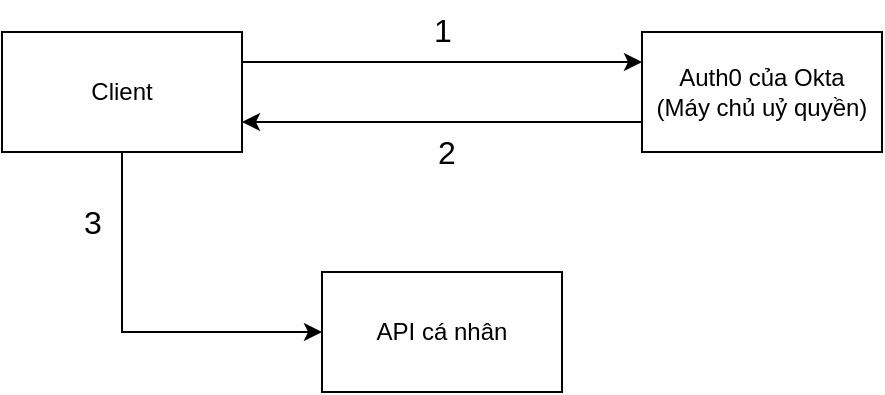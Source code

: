 <mxfile version="26.2.2">
  <diagram name="Page-1" id="hNcaDae6IND89epAfZUG">
    <mxGraphModel dx="1428" dy="849" grid="1" gridSize="10" guides="1" tooltips="1" connect="1" arrows="1" fold="1" page="1" pageScale="1" pageWidth="827" pageHeight="1169" math="0" shadow="0">
      <root>
        <mxCell id="0" />
        <mxCell id="1" parent="0" />
        <mxCell id="3V7Fx5w4a_Ztlf8b_gAw-4" style="edgeStyle=orthogonalEdgeStyle;rounded=0;orthogonalLoop=1;jettySize=auto;html=1;exitX=1;exitY=0.25;exitDx=0;exitDy=0;entryX=0;entryY=0.25;entryDx=0;entryDy=0;" edge="1" parent="1" source="3V7Fx5w4a_Ztlf8b_gAw-1" target="3V7Fx5w4a_Ztlf8b_gAw-2">
          <mxGeometry relative="1" as="geometry" />
        </mxCell>
        <mxCell id="3V7Fx5w4a_Ztlf8b_gAw-6" style="edgeStyle=orthogonalEdgeStyle;rounded=0;orthogonalLoop=1;jettySize=auto;html=1;exitX=0.5;exitY=1;exitDx=0;exitDy=0;entryX=0;entryY=0.5;entryDx=0;entryDy=0;" edge="1" parent="1" source="3V7Fx5w4a_Ztlf8b_gAw-1" target="3V7Fx5w4a_Ztlf8b_gAw-3">
          <mxGeometry relative="1" as="geometry" />
        </mxCell>
        <mxCell id="3V7Fx5w4a_Ztlf8b_gAw-1" value="Client" style="rounded=0;whiteSpace=wrap;html=1;" vertex="1" parent="1">
          <mxGeometry x="110" y="200" width="120" height="60" as="geometry" />
        </mxCell>
        <mxCell id="3V7Fx5w4a_Ztlf8b_gAw-5" style="edgeStyle=orthogonalEdgeStyle;rounded=0;orthogonalLoop=1;jettySize=auto;html=1;exitX=0;exitY=0.75;exitDx=0;exitDy=0;entryX=1;entryY=0.75;entryDx=0;entryDy=0;" edge="1" parent="1" source="3V7Fx5w4a_Ztlf8b_gAw-2" target="3V7Fx5w4a_Ztlf8b_gAw-1">
          <mxGeometry relative="1" as="geometry" />
        </mxCell>
        <mxCell id="3V7Fx5w4a_Ztlf8b_gAw-2" value="Auth0 của Okta&lt;div&gt;(Máy chủ uỷ quyền)&lt;/div&gt;" style="rounded=0;whiteSpace=wrap;html=1;" vertex="1" parent="1">
          <mxGeometry x="430" y="200" width="120" height="60" as="geometry" />
        </mxCell>
        <mxCell id="3V7Fx5w4a_Ztlf8b_gAw-3" value="API cá nhân" style="rounded=0;whiteSpace=wrap;html=1;" vertex="1" parent="1">
          <mxGeometry x="270" y="320" width="120" height="60" as="geometry" />
        </mxCell>
        <mxCell id="3V7Fx5w4a_Ztlf8b_gAw-7" value="1" style="text;html=1;align=center;verticalAlign=middle;resizable=0;points=[];autosize=1;strokeColor=none;fillColor=none;fontSize=16;" vertex="1" parent="1">
          <mxGeometry x="315" y="184" width="30" height="30" as="geometry" />
        </mxCell>
        <mxCell id="3V7Fx5w4a_Ztlf8b_gAw-8" value="2" style="text;html=1;align=center;verticalAlign=middle;resizable=0;points=[];autosize=1;strokeColor=none;fillColor=none;fontSize=16;" vertex="1" parent="1">
          <mxGeometry x="317" y="245" width="30" height="30" as="geometry" />
        </mxCell>
        <mxCell id="3V7Fx5w4a_Ztlf8b_gAw-9" value="3" style="text;html=1;align=center;verticalAlign=middle;resizable=0;points=[];autosize=1;strokeColor=none;fillColor=none;fontSize=16;" vertex="1" parent="1">
          <mxGeometry x="140" y="280" width="30" height="30" as="geometry" />
        </mxCell>
      </root>
    </mxGraphModel>
  </diagram>
</mxfile>
